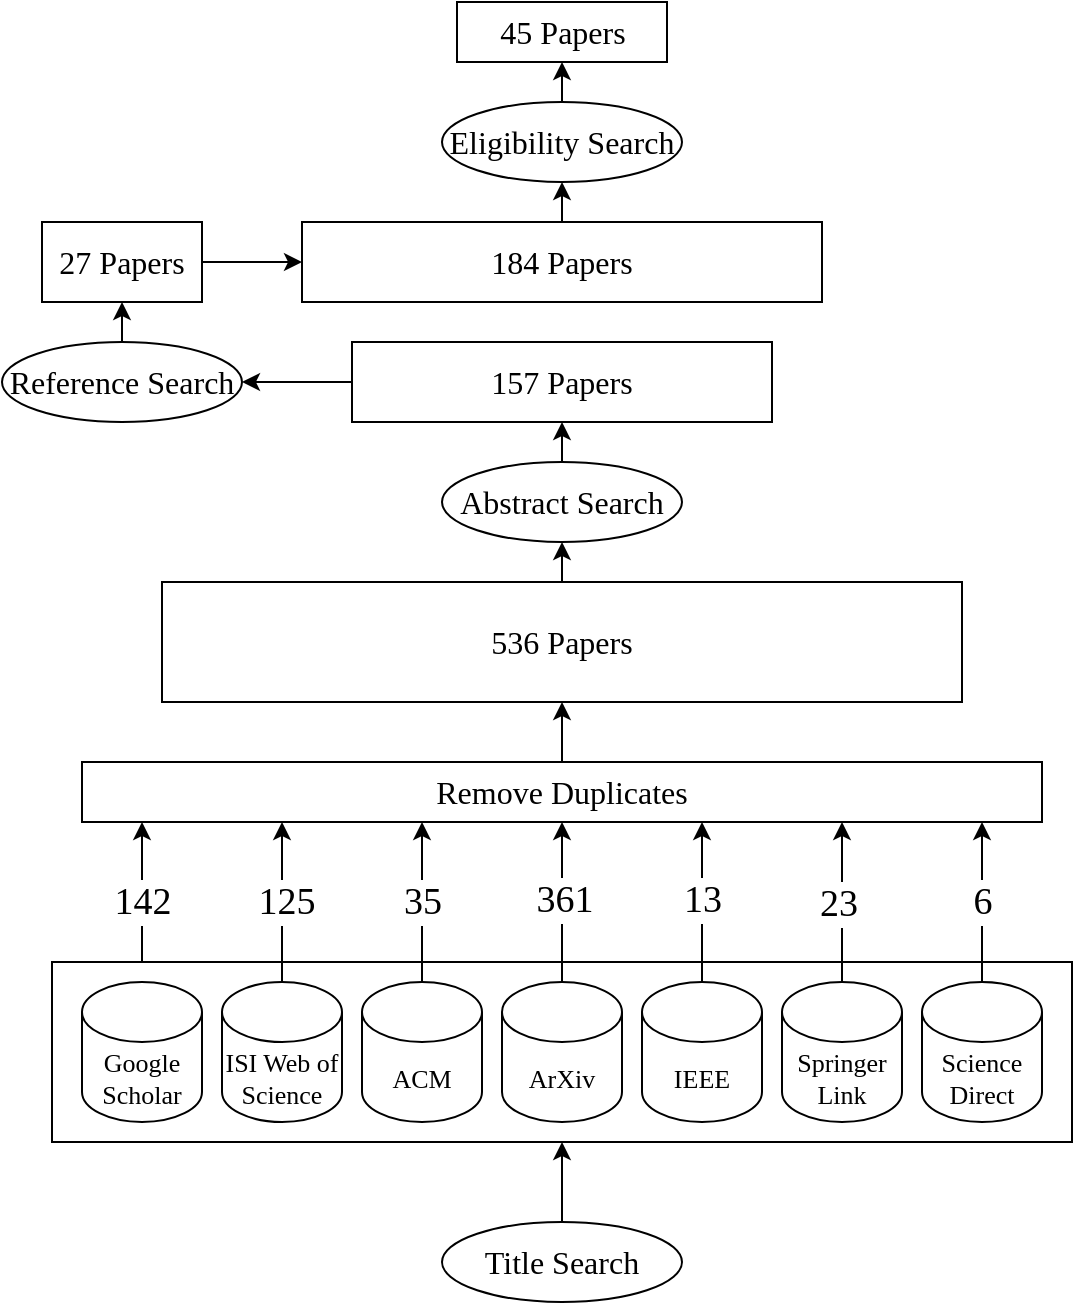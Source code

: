 <mxfile version="15.5.5" type="github"><diagram id="kpeMhupbepJoRPKUxUAt" name="Page-1"><mxGraphModel dx="1186" dy="660" grid="1" gridSize="10" guides="1" tooltips="1" connect="1" arrows="1" fold="1" page="1" pageScale="1" pageWidth="827" pageHeight="1169" math="0" shadow="0"><root><mxCell id="0"/><mxCell id="1" parent="0"/><mxCell id="OtfdswpAl2DO0lmWRI2b-10" value="142" style="rounded=0;orthogonalLoop=1;jettySize=auto;html=1;fontFamily=Cambria;fontSize=19;" edge="1" parent="1" source="OtfdswpAl2DO0lmWRI2b-1"><mxGeometry relative="1" as="geometry"><mxPoint x="180" y="580" as="targetPoint"/></mxGeometry></mxCell><mxCell id="OtfdswpAl2DO0lmWRI2b-23" value="" style="rounded=0;whiteSpace=wrap;html=1;fontFamily=Cambria;fontSize=16;" vertex="1" parent="1"><mxGeometry x="135" y="650" width="510" height="90" as="geometry"/></mxCell><mxCell id="OtfdswpAl2DO0lmWRI2b-1" value="Google&lt;br style=&quot;font-size: 13px;&quot;&gt;Scholar" style="shape=cylinder3;whiteSpace=wrap;html=1;boundedLbl=1;backgroundOutline=1;size=15;fontFamily=Cambria;fontSize=13;" vertex="1" parent="1"><mxGeometry x="150" y="660" width="60" height="70" as="geometry"/></mxCell><mxCell id="OtfdswpAl2DO0lmWRI2b-11" style="edgeStyle=none;rounded=0;orthogonalLoop=1;jettySize=auto;html=1;" edge="1" parent="1" source="OtfdswpAl2DO0lmWRI2b-2"><mxGeometry relative="1" as="geometry"><mxPoint x="250" y="580" as="targetPoint"/></mxGeometry></mxCell><mxCell id="OtfdswpAl2DO0lmWRI2b-12" value="125" style="edgeLabel;html=1;align=center;verticalAlign=middle;resizable=0;points=[];fontFamily=Cambria;fontSize=19;" vertex="1" connectable="0" parent="OtfdswpAl2DO0lmWRI2b-11"><mxGeometry x="-0.394" y="-2" relative="1" as="geometry"><mxPoint y="-16" as="offset"/></mxGeometry></mxCell><mxCell id="OtfdswpAl2DO0lmWRI2b-2" value="ISI Web of Science" style="shape=cylinder3;whiteSpace=wrap;html=1;boundedLbl=1;backgroundOutline=1;size=15;fontFamily=Cambria;fontSize=13;" vertex="1" parent="1"><mxGeometry x="220" y="660" width="60" height="70" as="geometry"/></mxCell><mxCell id="OtfdswpAl2DO0lmWRI2b-13" style="edgeStyle=none;rounded=0;orthogonalLoop=1;jettySize=auto;html=1;" edge="1" parent="1" source="OtfdswpAl2DO0lmWRI2b-3"><mxGeometry relative="1" as="geometry"><mxPoint x="320" y="580" as="targetPoint"/></mxGeometry></mxCell><mxCell id="OtfdswpAl2DO0lmWRI2b-18" value="35" style="edgeLabel;html=1;align=center;verticalAlign=middle;resizable=0;points=[];fontFamily=Cambria;fontSize=19;" vertex="1" connectable="0" parent="OtfdswpAl2DO0lmWRI2b-13"><mxGeometry x="-0.15" y="1" relative="1" as="geometry"><mxPoint x="1" y="-6" as="offset"/></mxGeometry></mxCell><mxCell id="OtfdswpAl2DO0lmWRI2b-3" value="ACM" style="shape=cylinder3;whiteSpace=wrap;html=1;boundedLbl=1;backgroundOutline=1;size=15;fontFamily=Cambria;fontSize=13;" vertex="1" parent="1"><mxGeometry x="290" y="660" width="60" height="70" as="geometry"/></mxCell><mxCell id="OtfdswpAl2DO0lmWRI2b-14" style="edgeStyle=none;rounded=0;orthogonalLoop=1;jettySize=auto;html=1;" edge="1" parent="1" source="OtfdswpAl2DO0lmWRI2b-4"><mxGeometry relative="1" as="geometry"><mxPoint x="390" y="580" as="targetPoint"/></mxGeometry></mxCell><mxCell id="OtfdswpAl2DO0lmWRI2b-19" value="361" style="edgeLabel;html=1;align=center;verticalAlign=middle;resizable=0;points=[];fontFamily=Cambria;fontSize=19;" vertex="1" connectable="0" parent="OtfdswpAl2DO0lmWRI2b-14"><mxGeometry x="0.025" y="-1" relative="1" as="geometry"><mxPoint as="offset"/></mxGeometry></mxCell><mxCell id="OtfdswpAl2DO0lmWRI2b-4" value="ArXiv" style="shape=cylinder3;whiteSpace=wrap;html=1;boundedLbl=1;backgroundOutline=1;size=15;fontFamily=Cambria;fontSize=13;" vertex="1" parent="1"><mxGeometry x="360" y="660" width="60" height="70" as="geometry"/></mxCell><mxCell id="OtfdswpAl2DO0lmWRI2b-15" style="edgeStyle=none;rounded=0;orthogonalLoop=1;jettySize=auto;html=1;" edge="1" parent="1" source="OtfdswpAl2DO0lmWRI2b-5"><mxGeometry relative="1" as="geometry"><mxPoint x="460" y="580" as="targetPoint"/></mxGeometry></mxCell><mxCell id="OtfdswpAl2DO0lmWRI2b-20" value="13" style="edgeLabel;html=1;align=center;verticalAlign=middle;resizable=0;points=[];fontFamily=Cambria;fontSize=19;" vertex="1" connectable="0" parent="OtfdswpAl2DO0lmWRI2b-15"><mxGeometry x="0.025" relative="1" as="geometry"><mxPoint as="offset"/></mxGeometry></mxCell><mxCell id="OtfdswpAl2DO0lmWRI2b-5" value="IEEE" style="shape=cylinder3;whiteSpace=wrap;html=1;boundedLbl=1;backgroundOutline=1;size=15;fontFamily=Cambria;fontSize=13;" vertex="1" parent="1"><mxGeometry x="430" y="660" width="60" height="70" as="geometry"/></mxCell><mxCell id="OtfdswpAl2DO0lmWRI2b-16" style="edgeStyle=none;rounded=0;orthogonalLoop=1;jettySize=auto;html=1;" edge="1" parent="1" source="OtfdswpAl2DO0lmWRI2b-6"><mxGeometry relative="1" as="geometry"><mxPoint x="530" y="580" as="targetPoint"/></mxGeometry></mxCell><mxCell id="OtfdswpAl2DO0lmWRI2b-21" value="23" style="edgeLabel;html=1;align=center;verticalAlign=middle;resizable=0;points=[];fontFamily=Cambria;fontSize=19;" vertex="1" connectable="0" parent="OtfdswpAl2DO0lmWRI2b-16"><mxGeometry x="-0.013" y="2" relative="1" as="geometry"><mxPoint as="offset"/></mxGeometry></mxCell><mxCell id="OtfdswpAl2DO0lmWRI2b-6" value="Springer&lt;br style=&quot;font-size: 13px;&quot;&gt;Link" style="shape=cylinder3;whiteSpace=wrap;html=1;boundedLbl=1;backgroundOutline=1;size=15;fontFamily=Cambria;fontSize=13;" vertex="1" parent="1"><mxGeometry x="500" y="660" width="60" height="70" as="geometry"/></mxCell><mxCell id="OtfdswpAl2DO0lmWRI2b-17" value="6" style="edgeStyle=none;rounded=0;orthogonalLoop=1;jettySize=auto;html=1;fontFamily=Cambria;fontSize=19;" edge="1" parent="1" source="OtfdswpAl2DO0lmWRI2b-7"><mxGeometry relative="1" as="geometry"><mxPoint x="600" y="580" as="targetPoint"/></mxGeometry></mxCell><mxCell id="OtfdswpAl2DO0lmWRI2b-7" value="Science&lt;br style=&quot;font-size: 13px;&quot;&gt;Direct" style="shape=cylinder3;whiteSpace=wrap;html=1;boundedLbl=1;backgroundOutline=1;size=15;fontFamily=Cambria;fontSize=13;" vertex="1" parent="1"><mxGeometry x="570" y="660" width="60" height="70" as="geometry"/></mxCell><mxCell id="OtfdswpAl2DO0lmWRI2b-24" style="edgeStyle=none;rounded=0;orthogonalLoop=1;jettySize=auto;html=1;entryX=0.5;entryY=1;entryDx=0;entryDy=0;fontFamily=Cambria;fontSize=16;" edge="1" parent="1" source="OtfdswpAl2DO0lmWRI2b-8" target="OtfdswpAl2DO0lmWRI2b-22"><mxGeometry relative="1" as="geometry"/></mxCell><mxCell id="OtfdswpAl2DO0lmWRI2b-8" value="Remove Duplicates" style="rounded=0;whiteSpace=wrap;html=1;fontFamily=Cambria;fontSize=16;" vertex="1" parent="1"><mxGeometry x="150" y="550" width="480" height="30" as="geometry"/></mxCell><mxCell id="OtfdswpAl2DO0lmWRI2b-29" style="edgeStyle=none;rounded=0;orthogonalLoop=1;jettySize=auto;html=1;entryX=0.5;entryY=1;entryDx=0;entryDy=0;fontFamily=Cambria;fontSize=16;" edge="1" parent="1" source="OtfdswpAl2DO0lmWRI2b-22" target="OtfdswpAl2DO0lmWRI2b-28"><mxGeometry relative="1" as="geometry"/></mxCell><mxCell id="OtfdswpAl2DO0lmWRI2b-22" value="536 Papers" style="rounded=0;whiteSpace=wrap;html=1;fontFamily=Cambria;fontSize=16;" vertex="1" parent="1"><mxGeometry x="190" y="460" width="400" height="60" as="geometry"/></mxCell><mxCell id="OtfdswpAl2DO0lmWRI2b-26" style="edgeStyle=none;rounded=0;orthogonalLoop=1;jettySize=auto;html=1;entryX=0.5;entryY=1;entryDx=0;entryDy=0;fontFamily=Cambria;fontSize=16;" edge="1" parent="1" target="OtfdswpAl2DO0lmWRI2b-23"><mxGeometry relative="1" as="geometry"><mxPoint x="390" y="780" as="sourcePoint"/></mxGeometry></mxCell><mxCell id="OtfdswpAl2DO0lmWRI2b-27" value="Title Search" style="ellipse;whiteSpace=wrap;html=1;fontFamily=Cambria;fontSize=16;" vertex="1" parent="1"><mxGeometry x="330" y="780" width="120" height="40" as="geometry"/></mxCell><mxCell id="OtfdswpAl2DO0lmWRI2b-31" style="edgeStyle=none;rounded=0;orthogonalLoop=1;jettySize=auto;html=1;entryX=0.5;entryY=1;entryDx=0;entryDy=0;fontFamily=Cambria;fontSize=16;" edge="1" parent="1" source="OtfdswpAl2DO0lmWRI2b-28" target="OtfdswpAl2DO0lmWRI2b-30"><mxGeometry relative="1" as="geometry"/></mxCell><mxCell id="OtfdswpAl2DO0lmWRI2b-28" value="Abstract Search" style="ellipse;whiteSpace=wrap;html=1;fontFamily=Cambria;fontSize=16;" vertex="1" parent="1"><mxGeometry x="330" y="400" width="120" height="40" as="geometry"/></mxCell><mxCell id="OtfdswpAl2DO0lmWRI2b-33" style="edgeStyle=none;rounded=0;orthogonalLoop=1;jettySize=auto;html=1;entryX=1;entryY=0.5;entryDx=0;entryDy=0;fontFamily=Cambria;fontSize=16;" edge="1" parent="1" source="OtfdswpAl2DO0lmWRI2b-30" target="OtfdswpAl2DO0lmWRI2b-32"><mxGeometry relative="1" as="geometry"/></mxCell><mxCell id="OtfdswpAl2DO0lmWRI2b-30" value="157 Papers" style="rounded=0;whiteSpace=wrap;html=1;fontFamily=Cambria;fontSize=16;" vertex="1" parent="1"><mxGeometry x="285" y="340" width="210" height="40" as="geometry"/></mxCell><mxCell id="OtfdswpAl2DO0lmWRI2b-39" style="edgeStyle=none;rounded=0;orthogonalLoop=1;jettySize=auto;html=1;entryX=0.5;entryY=1;entryDx=0;entryDy=0;fontFamily=Cambria;fontSize=16;" edge="1" parent="1" source="OtfdswpAl2DO0lmWRI2b-32" target="OtfdswpAl2DO0lmWRI2b-35"><mxGeometry relative="1" as="geometry"/></mxCell><mxCell id="OtfdswpAl2DO0lmWRI2b-32" value="Reference Search" style="ellipse;whiteSpace=wrap;html=1;fontFamily=Cambria;fontSize=16;" vertex="1" parent="1"><mxGeometry x="110" y="340" width="120" height="40" as="geometry"/></mxCell><mxCell id="OtfdswpAl2DO0lmWRI2b-38" style="edgeStyle=none;rounded=0;orthogonalLoop=1;jettySize=auto;html=1;entryX=0;entryY=0.5;entryDx=0;entryDy=0;fontFamily=Cambria;fontSize=16;" edge="1" parent="1" source="OtfdswpAl2DO0lmWRI2b-35" target="OtfdswpAl2DO0lmWRI2b-37"><mxGeometry relative="1" as="geometry"/></mxCell><mxCell id="OtfdswpAl2DO0lmWRI2b-35" value="27 Papers" style="rounded=0;whiteSpace=wrap;html=1;fontFamily=Cambria;fontSize=16;" vertex="1" parent="1"><mxGeometry x="130" y="280" width="80" height="40" as="geometry"/></mxCell><mxCell id="OtfdswpAl2DO0lmWRI2b-41" style="edgeStyle=none;rounded=0;orthogonalLoop=1;jettySize=auto;html=1;entryX=0.5;entryY=1;entryDx=0;entryDy=0;fontFamily=Cambria;fontSize=16;" edge="1" parent="1" source="OtfdswpAl2DO0lmWRI2b-37" target="OtfdswpAl2DO0lmWRI2b-40"><mxGeometry relative="1" as="geometry"/></mxCell><mxCell id="OtfdswpAl2DO0lmWRI2b-37" value="184 Papers" style="rounded=0;whiteSpace=wrap;html=1;fontFamily=Cambria;fontSize=16;" vertex="1" parent="1"><mxGeometry x="260" y="280" width="260" height="40" as="geometry"/></mxCell><mxCell id="OtfdswpAl2DO0lmWRI2b-43" style="edgeStyle=none;rounded=0;orthogonalLoop=1;jettySize=auto;html=1;entryX=0.5;entryY=1;entryDx=0;entryDy=0;fontFamily=Cambria;fontSize=16;" edge="1" parent="1" source="OtfdswpAl2DO0lmWRI2b-40" target="OtfdswpAl2DO0lmWRI2b-42"><mxGeometry relative="1" as="geometry"/></mxCell><mxCell id="OtfdswpAl2DO0lmWRI2b-40" value="Eligibility Search" style="ellipse;whiteSpace=wrap;html=1;fontFamily=Cambria;fontSize=16;" vertex="1" parent="1"><mxGeometry x="330" y="220" width="120" height="40" as="geometry"/></mxCell><mxCell id="OtfdswpAl2DO0lmWRI2b-42" value="45 Papers" style="rounded=0;whiteSpace=wrap;html=1;fontFamily=Cambria;fontSize=16;" vertex="1" parent="1"><mxGeometry x="337.5" y="170" width="105" height="30" as="geometry"/></mxCell></root></mxGraphModel></diagram></mxfile>